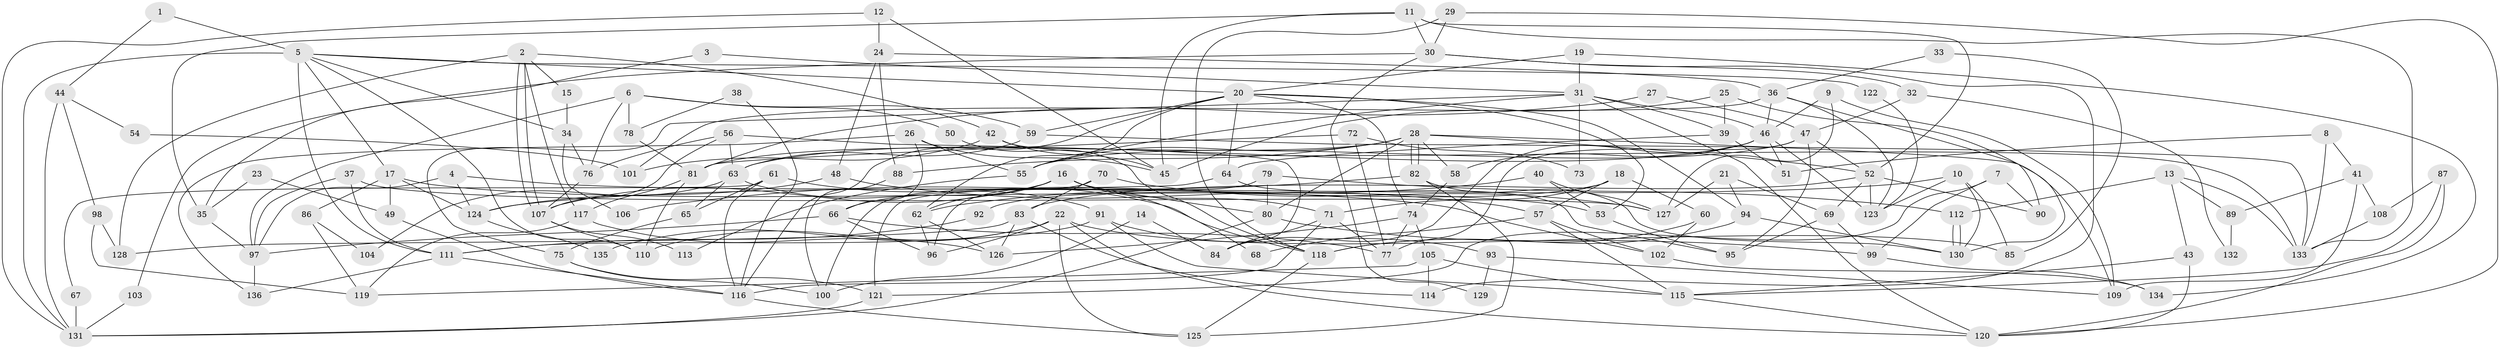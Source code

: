 // Generated by graph-tools (version 1.1) at 2025/50/03/09/25 03:50:13]
// undirected, 136 vertices, 272 edges
graph export_dot {
graph [start="1"]
  node [color=gray90,style=filled];
  1;
  2;
  3;
  4;
  5;
  6;
  7;
  8;
  9;
  10;
  11;
  12;
  13;
  14;
  15;
  16;
  17;
  18;
  19;
  20;
  21;
  22;
  23;
  24;
  25;
  26;
  27;
  28;
  29;
  30;
  31;
  32;
  33;
  34;
  35;
  36;
  37;
  38;
  39;
  40;
  41;
  42;
  43;
  44;
  45;
  46;
  47;
  48;
  49;
  50;
  51;
  52;
  53;
  54;
  55;
  56;
  57;
  58;
  59;
  60;
  61;
  62;
  63;
  64;
  65;
  66;
  67;
  68;
  69;
  70;
  71;
  72;
  73;
  74;
  75;
  76;
  77;
  78;
  79;
  80;
  81;
  82;
  83;
  84;
  85;
  86;
  87;
  88;
  89;
  90;
  91;
  92;
  93;
  94;
  95;
  96;
  97;
  98;
  99;
  100;
  101;
  102;
  103;
  104;
  105;
  106;
  107;
  108;
  109;
  110;
  111;
  112;
  113;
  114;
  115;
  116;
  117;
  118;
  119;
  120;
  121;
  122;
  123;
  124;
  125;
  126;
  127;
  128;
  129;
  130;
  131;
  132;
  133;
  134;
  135;
  136;
  1 -- 44;
  1 -- 5;
  2 -- 107;
  2 -- 107;
  2 -- 117;
  2 -- 15;
  2 -- 42;
  2 -- 128;
  3 -- 31;
  3 -- 35;
  4 -- 124;
  4 -- 97;
  4 -- 102;
  5 -- 20;
  5 -- 131;
  5 -- 17;
  5 -- 34;
  5 -- 110;
  5 -- 111;
  5 -- 122;
  6 -- 59;
  6 -- 76;
  6 -- 50;
  6 -- 78;
  6 -- 97;
  7 -- 99;
  7 -- 90;
  7 -- 121;
  8 -- 41;
  8 -- 51;
  8 -- 133;
  9 -- 127;
  9 -- 46;
  9 -- 109;
  10 -- 124;
  10 -- 130;
  10 -- 85;
  10 -- 123;
  11 -- 45;
  11 -- 133;
  11 -- 30;
  11 -- 35;
  11 -- 52;
  12 -- 131;
  12 -- 24;
  12 -- 45;
  13 -- 112;
  13 -- 133;
  13 -- 43;
  13 -- 89;
  14 -- 100;
  14 -- 84;
  15 -- 34;
  16 -- 107;
  16 -- 62;
  16 -- 66;
  16 -- 68;
  16 -- 71;
  16 -- 80;
  17 -- 53;
  17 -- 49;
  17 -- 86;
  17 -- 124;
  18 -- 57;
  18 -- 71;
  18 -- 60;
  18 -- 92;
  19 -- 20;
  19 -- 134;
  19 -- 31;
  20 -- 116;
  20 -- 62;
  20 -- 53;
  20 -- 59;
  20 -- 64;
  20 -- 74;
  20 -- 94;
  21 -- 94;
  21 -- 69;
  21 -- 127;
  22 -- 120;
  22 -- 110;
  22 -- 85;
  22 -- 96;
  22 -- 125;
  22 -- 135;
  23 -- 35;
  23 -- 49;
  24 -- 36;
  24 -- 88;
  24 -- 48;
  25 -- 45;
  25 -- 130;
  25 -- 39;
  26 -- 45;
  26 -- 66;
  26 -- 55;
  26 -- 136;
  27 -- 81;
  27 -- 47;
  28 -- 55;
  28 -- 82;
  28 -- 82;
  28 -- 52;
  28 -- 58;
  28 -- 80;
  28 -- 81;
  28 -- 88;
  28 -- 109;
  29 -- 120;
  29 -- 30;
  29 -- 118;
  30 -- 114;
  30 -- 32;
  30 -- 103;
  30 -- 129;
  31 -- 46;
  31 -- 39;
  31 -- 55;
  31 -- 73;
  31 -- 75;
  31 -- 120;
  32 -- 47;
  32 -- 132;
  33 -- 85;
  33 -- 36;
  34 -- 76;
  34 -- 106;
  35 -- 97;
  36 -- 123;
  36 -- 46;
  36 -- 90;
  36 -- 101;
  37 -- 97;
  37 -- 111;
  37 -- 127;
  38 -- 78;
  38 -- 116;
  39 -- 51;
  39 -- 64;
  40 -- 53;
  40 -- 127;
  40 -- 62;
  41 -- 108;
  41 -- 109;
  41 -- 89;
  42 -- 133;
  42 -- 45;
  42 -- 101;
  43 -- 115;
  43 -- 120;
  44 -- 131;
  44 -- 98;
  44 -- 54;
  46 -- 123;
  46 -- 58;
  46 -- 51;
  46 -- 63;
  46 -- 84;
  47 -- 55;
  47 -- 52;
  47 -- 77;
  47 -- 95;
  48 -- 57;
  48 -- 124;
  49 -- 116;
  50 -- 118;
  52 -- 69;
  52 -- 83;
  52 -- 90;
  52 -- 123;
  53 -- 95;
  54 -- 101;
  55 -- 113;
  56 -- 63;
  56 -- 84;
  56 -- 76;
  56 -- 107;
  57 -- 102;
  57 -- 115;
  57 -- 68;
  58 -- 74;
  59 -- 63;
  59 -- 133;
  60 -- 118;
  60 -- 102;
  61 -- 118;
  61 -- 116;
  61 -- 65;
  61 -- 67;
  62 -- 96;
  62 -- 126;
  63 -- 65;
  63 -- 91;
  63 -- 104;
  64 -- 95;
  64 -- 121;
  65 -- 75;
  66 -- 77;
  66 -- 96;
  66 -- 97;
  67 -- 131;
  69 -- 95;
  69 -- 99;
  70 -- 127;
  70 -- 83;
  70 -- 100;
  71 -- 116;
  71 -- 77;
  71 -- 84;
  72 -- 77;
  72 -- 81;
  72 -- 73;
  74 -- 77;
  74 -- 105;
  74 -- 126;
  75 -- 121;
  75 -- 100;
  76 -- 107;
  78 -- 81;
  79 -- 80;
  79 -- 96;
  79 -- 112;
  80 -- 99;
  80 -- 131;
  81 -- 110;
  81 -- 117;
  82 -- 125;
  82 -- 106;
  82 -- 130;
  83 -- 126;
  83 -- 114;
  83 -- 128;
  86 -- 119;
  86 -- 104;
  87 -- 115;
  87 -- 120;
  87 -- 108;
  88 -- 100;
  89 -- 132;
  91 -- 111;
  91 -- 93;
  91 -- 115;
  92 -- 111;
  93 -- 109;
  93 -- 129;
  94 -- 130;
  94 -- 118;
  97 -- 136;
  98 -- 119;
  98 -- 128;
  99 -- 134;
  102 -- 134;
  103 -- 131;
  105 -- 115;
  105 -- 114;
  105 -- 119;
  107 -- 110;
  107 -- 113;
  108 -- 133;
  111 -- 136;
  111 -- 116;
  112 -- 130;
  112 -- 130;
  115 -- 120;
  116 -- 125;
  117 -- 126;
  117 -- 119;
  118 -- 125;
  121 -- 131;
  122 -- 123;
  124 -- 135;
}
